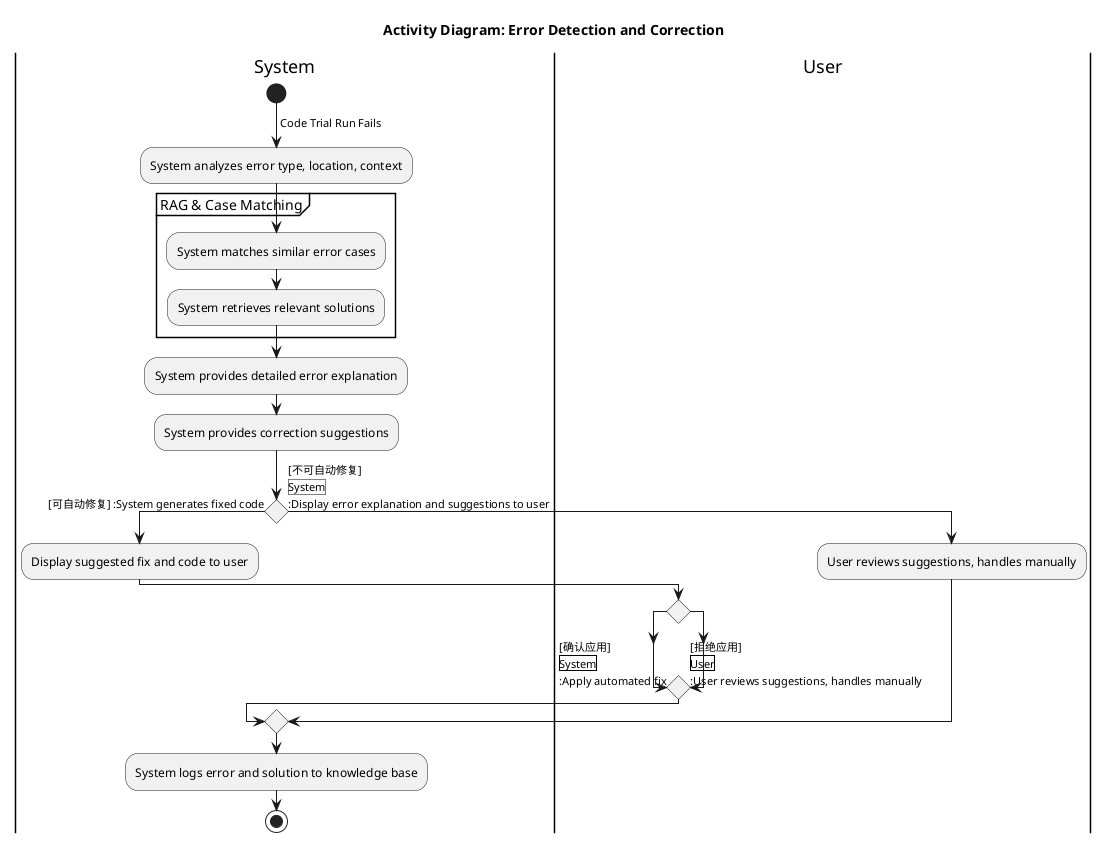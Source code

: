 @startuml
title Activity Diagram: Error Detection and Correction

|System|
start
-> Code Trial Run Fails;
:System analyzes error type, location, context;
partition RAG & Case Matching {
  :System matches similar error cases;
  :System retrieves relevant solutions;
}
:System provides detailed error explanation;
:System provides correction suggestions;
if () then
  ->[可自动修复] :System generates fixed code;
  :Display suggested fix and code to user;
  
  |User|
  if () then
    ->[确认应用] 
    |System|
    :Apply automated fix;
  else
    ->[拒绝应用] 
    |User|
    :User reviews suggestions, handles manually;
  endif
else
  ->[不可自动修复] 
  |System|
  :Display error explanation and suggestions to user;
  
  |User|
  :User reviews suggestions, handles manually;
endif

|System|
:System logs error and solution to knowledge base;
stop

@enduml
